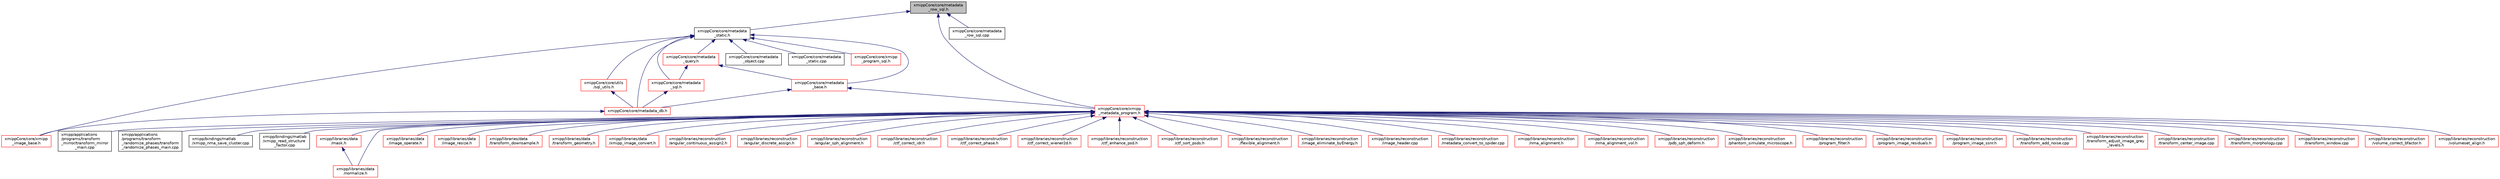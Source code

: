 digraph "xmippCore/core/metadata_row_sql.h"
{
  edge [fontname="Helvetica",fontsize="10",labelfontname="Helvetica",labelfontsize="10"];
  node [fontname="Helvetica",fontsize="10",shape=record];
  Node11 [label="xmippCore/core/metadata\l_row_sql.h",height=0.2,width=0.4,color="black", fillcolor="grey75", style="filled", fontcolor="black"];
  Node11 -> Node12 [dir="back",color="midnightblue",fontsize="10",style="solid",fontname="Helvetica"];
  Node12 [label="xmippCore/core/metadata\l_static.h",height=0.2,width=0.4,color="black", fillcolor="white", style="filled",URL="$metadata__static_8h.html"];
  Node12 -> Node13 [dir="back",color="midnightblue",fontsize="10",style="solid",fontname="Helvetica"];
  Node13 [label="xmippCore/core/xmipp\l_image_base.h",height=0.2,width=0.4,color="red", fillcolor="white", style="filled",URL="$xmipp__image__base_8h.html"];
  Node12 -> Node640 [dir="back",color="midnightblue",fontsize="10",style="solid",fontname="Helvetica"];
  Node640 [label="xmippCore/core/metadata\l_base.h",height=0.2,width=0.4,color="red", fillcolor="white", style="filled",URL="$metadata__base_8h.html"];
  Node640 -> Node643 [dir="back",color="midnightblue",fontsize="10",style="solid",fontname="Helvetica"];
  Node643 [label="xmippCore/core/metadata_db.h",height=0.2,width=0.4,color="red", fillcolor="white", style="filled",URL="$metadata__db_8h.html"];
  Node643 -> Node13 [dir="back",color="midnightblue",fontsize="10",style="solid",fontname="Helvetica"];
  Node640 -> Node743 [dir="back",color="midnightblue",fontsize="10",style="solid",fontname="Helvetica"];
  Node743 [label="xmippCore/core/xmipp\l_metadata_program.h",height=0.2,width=0.4,color="red", fillcolor="white", style="filled",URL="$xmipp__metadata__program_8h.html"];
  Node743 -> Node611 [dir="back",color="midnightblue",fontsize="10",style="solid",fontname="Helvetica"];
  Node611 [label="xmipp/applications\l/programs/transform\l_mirror/transform_mirror\l_main.cpp",height=0.2,width=0.4,color="black", fillcolor="white", style="filled",URL="$transform__mirror__main_8cpp.html"];
  Node743 -> Node24 [dir="back",color="midnightblue",fontsize="10",style="solid",fontname="Helvetica"];
  Node24 [label="xmipp/applications\l/programs/transform\l_randomize_phases/transform\l_randomize_phases_main.cpp",height=0.2,width=0.4,color="black", fillcolor="white", style="filled",URL="$transform__randomize__phases__main_8cpp.html"];
  Node743 -> Node744 [dir="back",color="midnightblue",fontsize="10",style="solid",fontname="Helvetica"];
  Node744 [label="xmipp/bindings/matlab\l/xmipp_nma_save_cluster.cpp",height=0.2,width=0.4,color="black", fillcolor="white", style="filled",URL="$xmipp__nma__save__cluster_8cpp.html"];
  Node743 -> Node745 [dir="back",color="midnightblue",fontsize="10",style="solid",fontname="Helvetica"];
  Node745 [label="xmipp/bindings/matlab\l/xmipp_read_structure\l_factor.cpp",height=0.2,width=0.4,color="black", fillcolor="white", style="filled",URL="$xmipp__read__structure__factor_8cpp.html"];
  Node743 -> Node75 [dir="back",color="midnightblue",fontsize="10",style="solid",fontname="Helvetica"];
  Node75 [label="xmipp/libraries/data\l/mask.h",height=0.2,width=0.4,color="red", fillcolor="white", style="filled",URL="$mask_8h.html"];
  Node75 -> Node85 [dir="back",color="midnightblue",fontsize="10",style="solid",fontname="Helvetica"];
  Node85 [label="xmipp/libraries/data\l/normalize.h",height=0.2,width=0.4,color="red", fillcolor="white", style="filled",URL="$normalize_8h.html"];
  Node743 -> Node413 [dir="back",color="midnightblue",fontsize="10",style="solid",fontname="Helvetica"];
  Node413 [label="xmipp/libraries/data\l/image_operate.h",height=0.2,width=0.4,color="red", fillcolor="white", style="filled",URL="$image__operate_8h.html"];
  Node743 -> Node613 [dir="back",color="midnightblue",fontsize="10",style="solid",fontname="Helvetica"];
  Node613 [label="xmipp/libraries/data\l/image_resize.h",height=0.2,width=0.4,color="red", fillcolor="white", style="filled",URL="$image__resize_8h.html"];
  Node743 -> Node85 [dir="back",color="midnightblue",fontsize="10",style="solid",fontname="Helvetica"];
  Node743 -> Node746 [dir="back",color="midnightblue",fontsize="10",style="solid",fontname="Helvetica"];
  Node746 [label="xmipp/libraries/data\l/transform_downsample.h",height=0.2,width=0.4,color="red", fillcolor="white", style="filled",URL="$transform__downsample_8h.html"];
  Node743 -> Node422 [dir="back",color="midnightblue",fontsize="10",style="solid",fontname="Helvetica"];
  Node422 [label="xmipp/libraries/data\l/transform_geometry.h",height=0.2,width=0.4,color="red", fillcolor="white", style="filled",URL="$transform__geometry_8h.html"];
  Node743 -> Node618 [dir="back",color="midnightblue",fontsize="10",style="solid",fontname="Helvetica"];
  Node618 [label="xmipp/libraries/data\l/xmipp_image_convert.h",height=0.2,width=0.4,color="red", fillcolor="white", style="filled",URL="$xmipp__image__convert_8h.html"];
  Node743 -> Node303 [dir="back",color="midnightblue",fontsize="10",style="solid",fontname="Helvetica"];
  Node303 [label="xmipp/libraries/reconstruction\l/angular_continuous_assign2.h",height=0.2,width=0.4,color="red", fillcolor="white", style="filled",URL="$angular__continuous__assign2_8h.html"];
  Node743 -> Node680 [dir="back",color="midnightblue",fontsize="10",style="solid",fontname="Helvetica"];
  Node680 [label="xmipp/libraries/reconstruction\l/angular_discrete_assign.h",height=0.2,width=0.4,color="red", fillcolor="white", style="filled",URL="$angular__discrete__assign_8h.html"];
  Node743 -> Node307 [dir="back",color="midnightblue",fontsize="10",style="solid",fontname="Helvetica"];
  Node307 [label="xmipp/libraries/reconstruction\l/angular_sph_alignment.h",height=0.2,width=0.4,color="red", fillcolor="white", style="filled",URL="$angular__sph__alignment_8h.html"];
  Node743 -> Node311 [dir="back",color="midnightblue",fontsize="10",style="solid",fontname="Helvetica"];
  Node311 [label="xmipp/libraries/reconstruction\l/ctf_correct_idr.h",height=0.2,width=0.4,color="red", fillcolor="white", style="filled",URL="$ctf__correct__idr_8h.html"];
  Node743 -> Node456 [dir="back",color="midnightblue",fontsize="10",style="solid",fontname="Helvetica"];
  Node456 [label="xmipp/libraries/reconstruction\l/ctf_correct_phase.h",height=0.2,width=0.4,color="red", fillcolor="white", style="filled",URL="$ctf__correct__phase_8h.html"];
  Node743 -> Node368 [dir="back",color="midnightblue",fontsize="10",style="solid",fontname="Helvetica"];
  Node368 [label="xmipp/libraries/reconstruction\l/ctf_correct_wiener2d.h",height=0.2,width=0.4,color="red", fillcolor="white", style="filled",URL="$ctf__correct__wiener2d_8h.html"];
  Node743 -> Node748 [dir="back",color="midnightblue",fontsize="10",style="solid",fontname="Helvetica"];
  Node748 [label="xmipp/libraries/reconstruction\l/ctf_enhance_psd.h",height=0.2,width=0.4,color="red", fillcolor="white", style="filled",URL="$ctf__enhance__psd_8h.html"];
  Node743 -> Node751 [dir="back",color="midnightblue",fontsize="10",style="solid",fontname="Helvetica"];
  Node751 [label="xmipp/libraries/reconstruction\l/ctf_sort_psds.h",height=0.2,width=0.4,color="red", fillcolor="white", style="filled",URL="$ctf__sort__psds_8h.html"];
  Node743 -> Node721 [dir="back",color="midnightblue",fontsize="10",style="solid",fontname="Helvetica"];
  Node721 [label="xmipp/libraries/reconstruction\l/flexible_alignment.h",height=0.2,width=0.4,color="red", fillcolor="white", style="filled",URL="$flexible__alignment_8h.html"];
  Node743 -> Node753 [dir="back",color="midnightblue",fontsize="10",style="solid",fontname="Helvetica"];
  Node753 [label="xmipp/libraries/reconstruction\l/image_eliminate_byEnergy.h",height=0.2,width=0.4,color="red", fillcolor="white", style="filled",URL="$image__eliminate__byEnergy_8h.html"];
  Node743 -> Node621 [dir="back",color="midnightblue",fontsize="10",style="solid",fontname="Helvetica"];
  Node621 [label="xmipp/libraries/reconstruction\l/image_header.cpp",height=0.2,width=0.4,color="red", fillcolor="white", style="filled",URL="$image__header_8cpp.html"];
  Node743 -> Node437 [dir="back",color="midnightblue",fontsize="10",style="solid",fontname="Helvetica"];
  Node437 [label="xmipp/libraries/reconstruction\l/metadata_convert_to_spider.cpp",height=0.2,width=0.4,color="red", fillcolor="white", style="filled",URL="$metadata__convert__to__spider_8cpp.html"];
  Node743 -> Node732 [dir="back",color="midnightblue",fontsize="10",style="solid",fontname="Helvetica"];
  Node732 [label="xmipp/libraries/reconstruction\l/nma_alignment.h",height=0.2,width=0.4,color="red", fillcolor="white", style="filled",URL="$nma__alignment_8h.html"];
  Node743 -> Node506 [dir="back",color="midnightblue",fontsize="10",style="solid",fontname="Helvetica"];
  Node506 [label="xmipp/libraries/reconstruction\l/nma_alignment_vol.h",height=0.2,width=0.4,color="red", fillcolor="white", style="filled",URL="$nma__alignment__vol_8h.html"];
  Node743 -> Node755 [dir="back",color="midnightblue",fontsize="10",style="solid",fontname="Helvetica"];
  Node755 [label="xmipp/libraries/reconstruction\l/pdb_sph_deform.h",height=0.2,width=0.4,color="red", fillcolor="white", style="filled",URL="$pdb__sph__deform_8h.html"];
  Node743 -> Node327 [dir="back",color="midnightblue",fontsize="10",style="solid",fontname="Helvetica"];
  Node327 [label="xmipp/libraries/reconstruction\l/phantom_simulate_microscope.h",height=0.2,width=0.4,color="red", fillcolor="white", style="filled",URL="$phantom__simulate__microscope_8h.html"];
  Node743 -> Node517 [dir="back",color="midnightblue",fontsize="10",style="solid",fontname="Helvetica"];
  Node517 [label="xmipp/libraries/reconstruction\l/program_filter.h",height=0.2,width=0.4,color="red", fillcolor="white", style="filled",URL="$program__filter_8h.html"];
  Node743 -> Node520 [dir="back",color="midnightblue",fontsize="10",style="solid",fontname="Helvetica"];
  Node520 [label="xmipp/libraries/reconstruction\l/program_image_residuals.h",height=0.2,width=0.4,color="red", fillcolor="white", style="filled",URL="$program__image__residuals_8h.html"];
  Node743 -> Node522 [dir="back",color="midnightblue",fontsize="10",style="solid",fontname="Helvetica"];
  Node522 [label="xmipp/libraries/reconstruction\l/program_image_ssnr.h",height=0.2,width=0.4,color="red", fillcolor="white", style="filled",URL="$program__image__ssnr_8h.html"];
  Node743 -> Node549 [dir="back",color="midnightblue",fontsize="10",style="solid",fontname="Helvetica"];
  Node549 [label="xmipp/libraries/reconstruction\l/transform_add_noise.cpp",height=0.2,width=0.4,color="red", fillcolor="white", style="filled",URL="$transform__add__noise_8cpp.html"];
  Node743 -> Node333 [dir="back",color="midnightblue",fontsize="10",style="solid",fontname="Helvetica"];
  Node333 [label="xmipp/libraries/reconstruction\l/transform_adjust_image_grey\l_levels.h",height=0.2,width=0.4,color="red", fillcolor="white", style="filled",URL="$transform__adjust__image__grey__levels_8h.html"];
  Node743 -> Node393 [dir="back",color="midnightblue",fontsize="10",style="solid",fontname="Helvetica"];
  Node393 [label="xmipp/libraries/reconstruction\l/transform_center_image.cpp",height=0.2,width=0.4,color="red", fillcolor="white", style="filled",URL="$transform__center__image_8cpp.html"];
  Node743 -> Node395 [dir="back",color="midnightblue",fontsize="10",style="solid",fontname="Helvetica"];
  Node395 [label="xmipp/libraries/reconstruction\l/transform_morphology.cpp",height=0.2,width=0.4,color="red", fillcolor="white", style="filled",URL="$transform__morphology_8cpp.html"];
  Node743 -> Node428 [dir="back",color="midnightblue",fontsize="10",style="solid",fontname="Helvetica"];
  Node428 [label="xmipp/libraries/reconstruction\l/transform_window.cpp",height=0.2,width=0.4,color="red", fillcolor="white", style="filled",URL="$transform__window_8cpp.html"];
  Node743 -> Node758 [dir="back",color="midnightblue",fontsize="10",style="solid",fontname="Helvetica"];
  Node758 [label="xmipp/libraries/reconstruction\l/volume_correct_bfactor.h",height=0.2,width=0.4,color="red", fillcolor="white", style="filled",URL="$volume__correct__bfactor_8h.html"];
  Node743 -> Node760 [dir="back",color="midnightblue",fontsize="10",style="solid",fontname="Helvetica"];
  Node760 [label="xmipp/libraries/reconstruction\l/volumeset_align.h",height=0.2,width=0.4,color="red", fillcolor="white", style="filled",URL="$volumeset__align_8h.html"];
  Node12 -> Node770 [dir="back",color="midnightblue",fontsize="10",style="solid",fontname="Helvetica"];
  Node770 [label="xmippCore/core/metadata\l_query.h",height=0.2,width=0.4,color="red", fillcolor="white", style="filled",URL="$metadata__query_8h.html"];
  Node770 -> Node640 [dir="back",color="midnightblue",fontsize="10",style="solid",fontname="Helvetica"];
  Node770 -> Node771 [dir="back",color="midnightblue",fontsize="10",style="solid",fontname="Helvetica"];
  Node771 [label="xmippCore/core/metadata\l_sql.h",height=0.2,width=0.4,color="red", fillcolor="white", style="filled",URL="$metadata__sql_8h.html"];
  Node771 -> Node643 [dir="back",color="midnightblue",fontsize="10",style="solid",fontname="Helvetica"];
  Node12 -> Node643 [dir="back",color="midnightblue",fontsize="10",style="solid",fontname="Helvetica"];
  Node12 -> Node771 [dir="back",color="midnightblue",fontsize="10",style="solid",fontname="Helvetica"];
  Node12 -> Node773 [dir="back",color="midnightblue",fontsize="10",style="solid",fontname="Helvetica"];
  Node773 [label="xmippCore/core/utils\l/sql_utils.h",height=0.2,width=0.4,color="red", fillcolor="white", style="filled",URL="$sql__utils_8h.html"];
  Node773 -> Node643 [dir="back",color="midnightblue",fontsize="10",style="solid",fontname="Helvetica"];
  Node12 -> Node775 [dir="back",color="midnightblue",fontsize="10",style="solid",fontname="Helvetica"];
  Node775 [label="xmippCore/core/metadata\l_object.cpp",height=0.2,width=0.4,color="black", fillcolor="white", style="filled",URL="$metadata__object_8cpp.html"];
  Node12 -> Node776 [dir="back",color="midnightblue",fontsize="10",style="solid",fontname="Helvetica"];
  Node776 [label="xmippCore/core/metadata\l_static.cpp",height=0.2,width=0.4,color="black", fillcolor="white", style="filled",URL="$metadata__static_8cpp.html"];
  Node12 -> Node777 [dir="back",color="midnightblue",fontsize="10",style="solid",fontname="Helvetica"];
  Node777 [label="xmippCore/core/xmipp\l_program_sql.h",height=0.2,width=0.4,color="red", fillcolor="white", style="filled",URL="$xmipp__program__sql_8h.html"];
  Node11 -> Node780 [dir="back",color="midnightblue",fontsize="10",style="solid",fontname="Helvetica"];
  Node780 [label="xmippCore/core/metadata\l_row_sql.cpp",height=0.2,width=0.4,color="black", fillcolor="white", style="filled",URL="$metadata__row__sql_8cpp.html"];
  Node11 -> Node743 [dir="back",color="midnightblue",fontsize="10",style="solid",fontname="Helvetica"];
}
